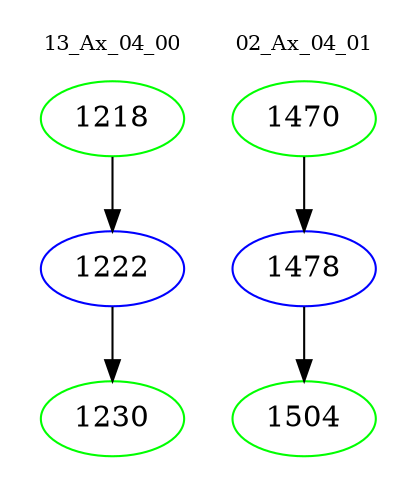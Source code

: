 digraph{
subgraph cluster_0 {
color = white
label = "13_Ax_04_00";
fontsize=10;
T0_1218 [label="1218", color="green"]
T0_1218 -> T0_1222 [color="black"]
T0_1222 [label="1222", color="blue"]
T0_1222 -> T0_1230 [color="black"]
T0_1230 [label="1230", color="green"]
}
subgraph cluster_1 {
color = white
label = "02_Ax_04_01";
fontsize=10;
T1_1470 [label="1470", color="green"]
T1_1470 -> T1_1478 [color="black"]
T1_1478 [label="1478", color="blue"]
T1_1478 -> T1_1504 [color="black"]
T1_1504 [label="1504", color="green"]
}
}
